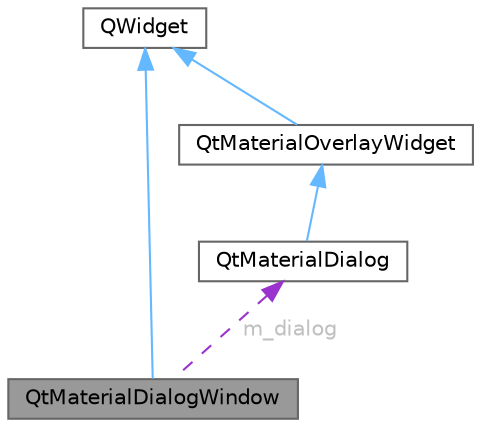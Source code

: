 digraph "QtMaterialDialogWindow"
{
 // LATEX_PDF_SIZE
  bgcolor="transparent";
  edge [fontname=Helvetica,fontsize=10,labelfontname=Helvetica,labelfontsize=10];
  node [fontname=Helvetica,fontsize=10,shape=box,height=0.2,width=0.4];
  Node1 [id="Node000001",label="QtMaterialDialogWindow",height=0.2,width=0.4,color="gray40", fillcolor="grey60", style="filled", fontcolor="black",tooltip="对话框内容窗口类，管理内容和偏移"];
  Node2 -> Node1 [id="edge1_Node000001_Node000002",dir="back",color="steelblue1",style="solid",tooltip=" "];
  Node2 [id="Node000002",label="QWidget",height=0.2,width=0.4,color="gray40", fillcolor="white", style="filled",tooltip=" "];
  Node3 -> Node1 [id="edge2_Node000001_Node000003",dir="back",color="darkorchid3",style="dashed",tooltip=" ",label=" m_dialog",fontcolor="grey" ];
  Node3 [id="Node000003",label="QtMaterialDialog",height=0.2,width=0.4,color="gray40", fillcolor="white", style="filled",URL="$class_qt_material_dialog.html",tooltip="对话框类，继承自 QtMaterialOverlayWidget，支持 Material Design 风格"];
  Node4 -> Node3 [id="edge3_Node000003_Node000004",dir="back",color="steelblue1",style="solid",tooltip=" "];
  Node4 [id="Node000004",label="QtMaterialOverlayWidget",height=0.2,width=0.4,color="gray40", fillcolor="white", style="filled",URL="$class_qt_material_overlay_widget.html",tooltip="覆盖层控件类，继承自 QWidget，用于在父窗口上绘制覆盖效果"];
  Node2 -> Node4 [id="edge4_Node000004_Node000002",dir="back",color="steelblue1",style="solid",tooltip=" "];
}
